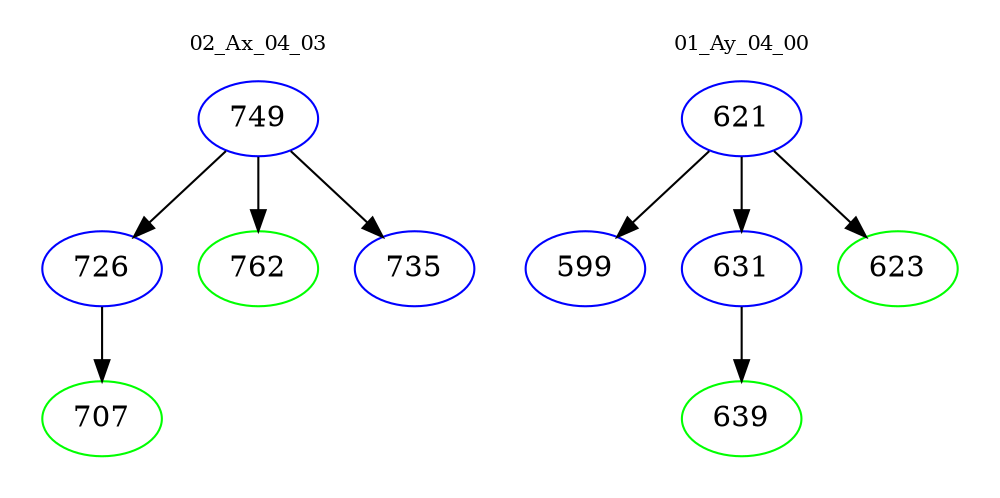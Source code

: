 digraph{
subgraph cluster_0 {
color = white
label = "02_Ax_04_03";
fontsize=10;
T0_749 [label="749", color="blue"]
T0_749 -> T0_726 [color="black"]
T0_726 [label="726", color="blue"]
T0_726 -> T0_707 [color="black"]
T0_707 [label="707", color="green"]
T0_749 -> T0_762 [color="black"]
T0_762 [label="762", color="green"]
T0_749 -> T0_735 [color="black"]
T0_735 [label="735", color="blue"]
}
subgraph cluster_1 {
color = white
label = "01_Ay_04_00";
fontsize=10;
T1_621 [label="621", color="blue"]
T1_621 -> T1_599 [color="black"]
T1_599 [label="599", color="blue"]
T1_621 -> T1_631 [color="black"]
T1_631 [label="631", color="blue"]
T1_631 -> T1_639 [color="black"]
T1_639 [label="639", color="green"]
T1_621 -> T1_623 [color="black"]
T1_623 [label="623", color="green"]
}
}
